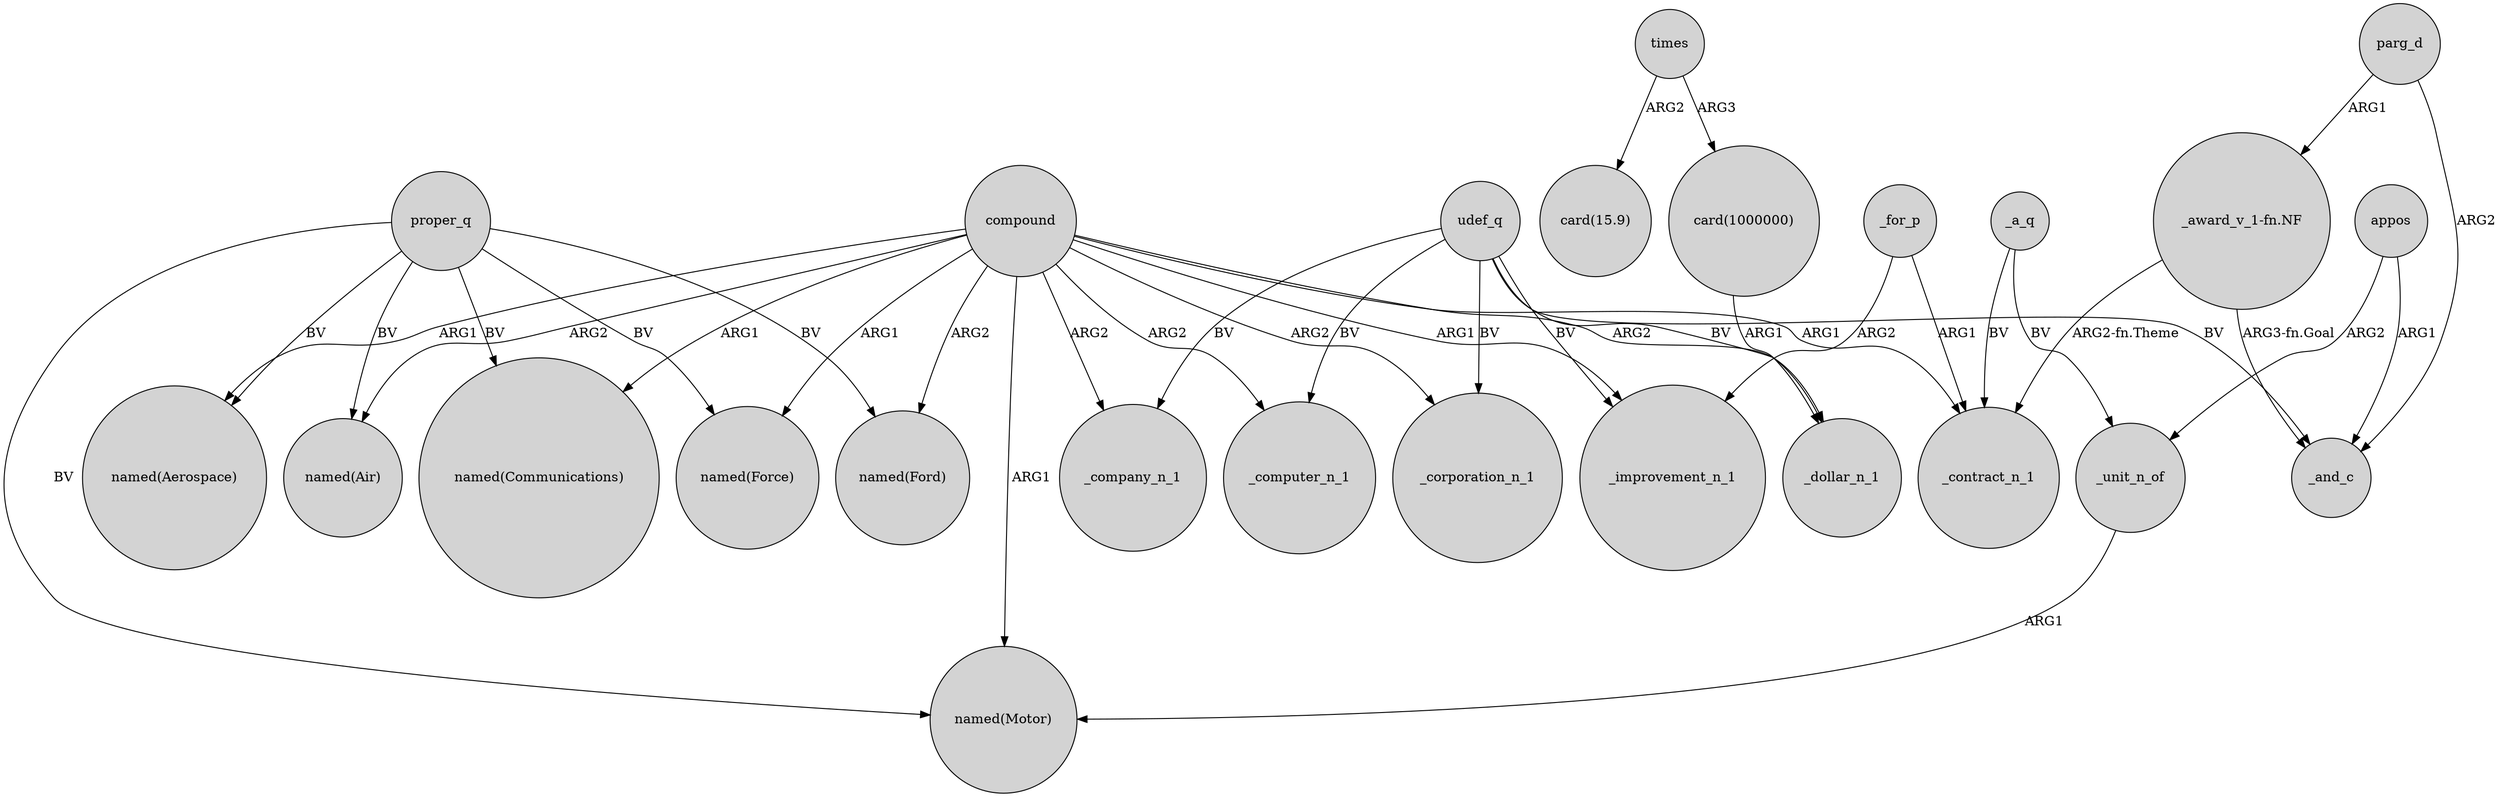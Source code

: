 digraph {
	node [shape=circle style=filled]
	"card(1000000)" -> _dollar_n_1 [label=ARG1]
	proper_q -> "named(Aerospace)" [label=BV]
	appos -> _and_c [label=ARG1]
	compound -> _company_n_1 [label=ARG2]
	proper_q -> "named(Air)" [label=BV]
	proper_q -> "named(Communications)" [label=BV]
	compound -> _corporation_n_1 [label=ARG2]
	compound -> "named(Air)" [label=ARG2]
	compound -> "named(Force)" [label=ARG1]
	compound -> "named(Motor)" [label=ARG1]
	_for_p -> _improvement_n_1 [label=ARG2]
	compound -> _contract_n_1 [label=ARG1]
	_a_q -> _contract_n_1 [label=BV]
	proper_q -> "named(Force)" [label=BV]
	udef_q -> _computer_n_1 [label=BV]
	compound -> "named(Aerospace)" [label=ARG1]
	parg_d -> _and_c [label=ARG2]
	compound -> "named(Communications)" [label=ARG1]
	compound -> _computer_n_1 [label=ARG2]
	_unit_n_of -> "named(Motor)" [label=ARG1]
	compound -> _improvement_n_1 [label=ARG1]
	"_award_v_1-fn.NF" -> _and_c [label="ARG3-fn.Goal"]
	udef_q -> _corporation_n_1 [label=BV]
	proper_q -> "named(Motor)" [label=BV]
	times -> "card(1000000)" [label=ARG3]
	_a_q -> _unit_n_of [label=BV]
	proper_q -> "named(Ford)" [label=BV]
	compound -> "named(Ford)" [label=ARG2]
	parg_d -> "_award_v_1-fn.NF" [label=ARG1]
	times -> "card(15.9)" [label=ARG2]
	udef_q -> _improvement_n_1 [label=BV]
	compound -> _dollar_n_1 [label=ARG2]
	udef_q -> _and_c [label=BV]
	_for_p -> _contract_n_1 [label=ARG1]
	"_award_v_1-fn.NF" -> _contract_n_1 [label="ARG2-fn.Theme"]
	udef_q -> _company_n_1 [label=BV]
	udef_q -> _dollar_n_1 [label=BV]
	appos -> _unit_n_of [label=ARG2]
}
